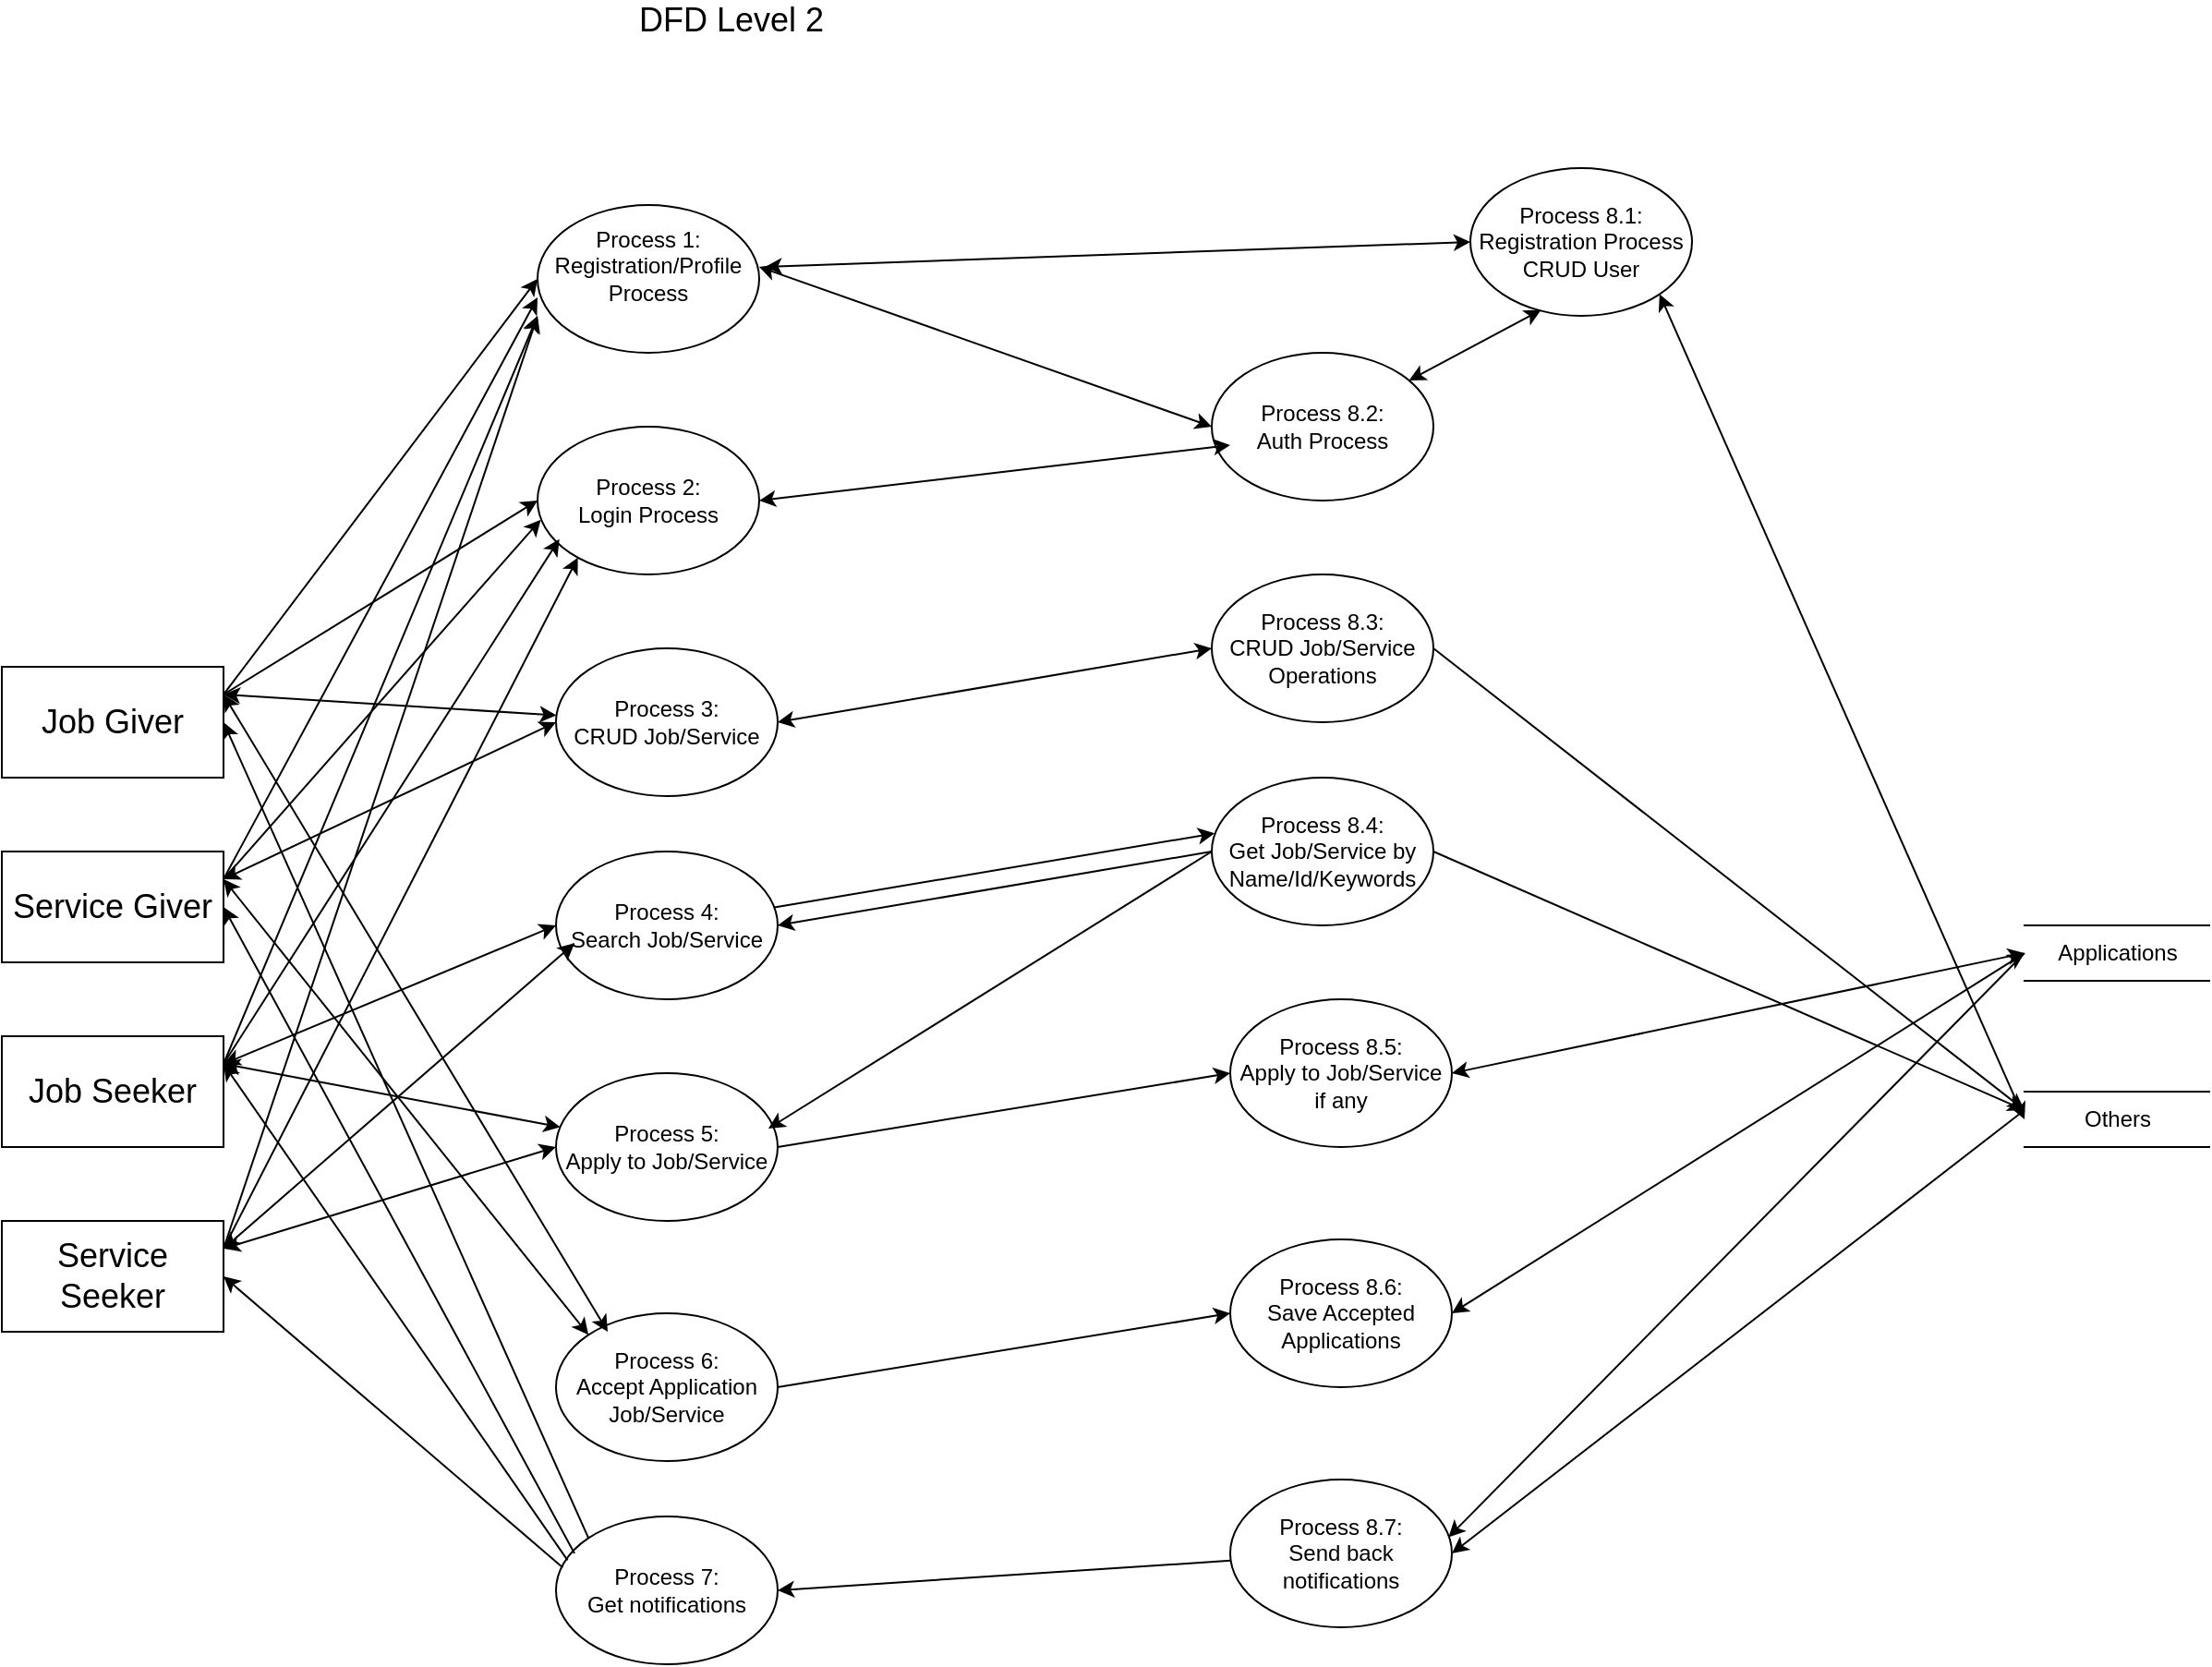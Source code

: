 <mxfile version="10.6.6" type="device"><diagram id="FUxGe3bpGTqjDw8od2aF" name="Page-1"><mxGraphModel dx="992" dy="580" grid="1" gridSize="10" guides="1" tooltips="1" connect="1" arrows="1" fold="1" page="1" pageScale="1" pageWidth="1654" pageHeight="1169" math="0" shadow="0"><root><mxCell id="0"/><mxCell id="1" parent="0"/><mxCell id="d3rOgKsIBYAisCl5lSKZ-1" value="&lt;font style=&quot;font-size: 18px&quot;&gt;DFD Level 2&lt;br&gt;&lt;/font&gt;" style="text;html=1;strokeColor=none;fillColor=none;align=center;verticalAlign=middle;whiteSpace=wrap;rounded=0;" vertex="1" parent="1"><mxGeometry x="690" y="50" width="160" height="20" as="geometry"/></mxCell><mxCell id="d3rOgKsIBYAisCl5lSKZ-2" value="&lt;font style=&quot;font-size: 18px&quot;&gt;Job Giver&lt;/font&gt;" style="rounded=0;whiteSpace=wrap;html=1;" vertex="1" parent="1"><mxGeometry x="375" y="410" width="120" height="60" as="geometry"/></mxCell><mxCell id="d3rOgKsIBYAisCl5lSKZ-3" value="&lt;font style=&quot;font-size: 18px&quot;&gt;Job Seeker&lt;/font&gt;" style="rounded=0;whiteSpace=wrap;html=1;" vertex="1" parent="1"><mxGeometry x="375" y="610" width="120" height="60" as="geometry"/></mxCell><mxCell id="d3rOgKsIBYAisCl5lSKZ-4" value="&lt;font style=&quot;font-size: 18px&quot;&gt;Service Giver&lt;/font&gt;" style="rounded=0;whiteSpace=wrap;html=1;" vertex="1" parent="1"><mxGeometry x="375" y="510" width="120" height="60" as="geometry"/></mxCell><mxCell id="d3rOgKsIBYAisCl5lSKZ-6" value="&lt;font style=&quot;font-size: 18px&quot;&gt;Service Seeker&lt;/font&gt;" style="rounded=0;whiteSpace=wrap;html=1;" vertex="1" parent="1"><mxGeometry x="375" y="710" width="120" height="60" as="geometry"/></mxCell><mxCell id="d3rOgKsIBYAisCl5lSKZ-20" value="&lt;font style=&quot;font-size: 12px&quot;&gt;Process 1:&lt;br&gt;Registration/Profile Process&lt;br&gt;&lt;/font&gt;&lt;br&gt;" style="ellipse;whiteSpace=wrap;html=1;" vertex="1" parent="1"><mxGeometry x="665" y="160" width="120" height="80" as="geometry"/></mxCell><mxCell id="d3rOgKsIBYAisCl5lSKZ-21" value="Process 2:&lt;br&gt;Login Process&lt;br&gt;" style="ellipse;whiteSpace=wrap;html=1;" vertex="1" parent="1"><mxGeometry x="665" y="280" width="120" height="80" as="geometry"/></mxCell><mxCell id="d3rOgKsIBYAisCl5lSKZ-22" value="Process 5:&lt;br&gt;Apply to Job/Service&lt;br&gt;" style="ellipse;whiteSpace=wrap;html=1;" vertex="1" parent="1"><mxGeometry x="675" y="630" width="120" height="80" as="geometry"/></mxCell><mxCell id="d3rOgKsIBYAisCl5lSKZ-23" value="Process 4:&lt;br&gt;Search Job/Service&lt;br&gt;" style="ellipse;whiteSpace=wrap;html=1;" vertex="1" parent="1"><mxGeometry x="675" y="510" width="120" height="80" as="geometry"/></mxCell><mxCell id="d3rOgKsIBYAisCl5lSKZ-24" value="Process 7:&lt;br&gt;Get notifications&lt;br&gt;" style="ellipse;whiteSpace=wrap;html=1;" vertex="1" parent="1"><mxGeometry x="675" y="870" width="120" height="80" as="geometry"/></mxCell><mxCell id="d3rOgKsIBYAisCl5lSKZ-25" value="Process 6:&lt;br&gt;Accept Application&lt;br&gt;Job/Service&lt;br&gt;" style="ellipse;whiteSpace=wrap;html=1;" vertex="1" parent="1"><mxGeometry x="675" y="760" width="120" height="80" as="geometry"/></mxCell><mxCell id="d3rOgKsIBYAisCl5lSKZ-27" value="Process 3:&lt;br&gt;CRUD Job/Service&lt;br&gt;" style="ellipse;whiteSpace=wrap;html=1;" vertex="1" parent="1"><mxGeometry x="675" y="400" width="120" height="80" as="geometry"/></mxCell><mxCell id="d3rOgKsIBYAisCl5lSKZ-32" value="" style="endArrow=classic;html=1;entryX=0;entryY=0.5;entryDx=0;entryDy=0;exitX=1;exitY=0.25;exitDx=0;exitDy=0;" edge="1" parent="1" source="d3rOgKsIBYAisCl5lSKZ-2" target="d3rOgKsIBYAisCl5lSKZ-21"><mxGeometry width="50" height="50" relative="1" as="geometry"><mxPoint x="375" y="1050" as="sourcePoint"/><mxPoint x="425" y="1000" as="targetPoint"/></mxGeometry></mxCell><mxCell id="d3rOgKsIBYAisCl5lSKZ-33" value="" style="endArrow=classic;html=1;entryX=0.015;entryY=0.629;entryDx=0;entryDy=0;exitX=1;exitY=0.25;exitDx=0;exitDy=0;entryPerimeter=0;" edge="1" parent="1" source="d3rOgKsIBYAisCl5lSKZ-4" target="d3rOgKsIBYAisCl5lSKZ-21"><mxGeometry width="50" height="50" relative="1" as="geometry"><mxPoint x="505.059" y="434.941" as="sourcePoint"/><mxPoint x="674.471" y="330.235" as="targetPoint"/></mxGeometry></mxCell><mxCell id="d3rOgKsIBYAisCl5lSKZ-34" value="" style="endArrow=classic;html=1;entryX=0.015;entryY=0.629;entryDx=0;entryDy=0;exitX=1;exitY=0.25;exitDx=0;exitDy=0;entryPerimeter=0;" edge="1" parent="1" source="d3rOgKsIBYAisCl5lSKZ-3"><mxGeometry width="50" height="50" relative="1" as="geometry"><mxPoint x="505.059" y="534.941" as="sourcePoint"/><mxPoint x="676.824" y="340.824" as="targetPoint"/></mxGeometry></mxCell><mxCell id="d3rOgKsIBYAisCl5lSKZ-35" value="" style="endArrow=classic;html=1;entryX=0.015;entryY=0.629;entryDx=0;entryDy=0;exitX=1;exitY=0.25;exitDx=0;exitDy=0;entryPerimeter=0;" edge="1" parent="1" source="d3rOgKsIBYAisCl5lSKZ-6"><mxGeometry width="50" height="50" relative="1" as="geometry"><mxPoint x="505.059" y="634.941" as="sourcePoint"/><mxPoint x="686.824" y="350.824" as="targetPoint"/></mxGeometry></mxCell><mxCell id="d3rOgKsIBYAisCl5lSKZ-36" value="" style="endArrow=classic;html=1;entryX=0;entryY=0.5;entryDx=0;entryDy=0;exitX=1;exitY=0.25;exitDx=0;exitDy=0;" edge="1" parent="1" target="d3rOgKsIBYAisCl5lSKZ-20"><mxGeometry width="50" height="50" relative="1" as="geometry"><mxPoint x="495.059" y="424.941" as="sourcePoint"/><mxPoint x="664.471" y="320.235" as="targetPoint"/></mxGeometry></mxCell><mxCell id="d3rOgKsIBYAisCl5lSKZ-37" value="" style="endArrow=classic;html=1;exitX=1;exitY=0.25;exitDx=0;exitDy=0;" edge="1" parent="1" source="d3rOgKsIBYAisCl5lSKZ-4"><mxGeometry width="50" height="50" relative="1" as="geometry"><mxPoint x="505.059" y="534.941" as="sourcePoint"/><mxPoint x="665" y="210" as="targetPoint"/></mxGeometry></mxCell><mxCell id="d3rOgKsIBYAisCl5lSKZ-38" value="" style="endArrow=classic;html=1;exitX=1;exitY=0.25;exitDx=0;exitDy=0;" edge="1" parent="1" source="d3rOgKsIBYAisCl5lSKZ-3"><mxGeometry width="50" height="50" relative="1" as="geometry"><mxPoint x="505.059" y="634.941" as="sourcePoint"/><mxPoint x="665" y="220" as="targetPoint"/></mxGeometry></mxCell><mxCell id="d3rOgKsIBYAisCl5lSKZ-39" value="" style="endArrow=classic;html=1;exitX=1;exitY=0.25;exitDx=0;exitDy=0;" edge="1" parent="1" source="d3rOgKsIBYAisCl5lSKZ-6"><mxGeometry width="50" height="50" relative="1" as="geometry"><mxPoint x="505.059" y="734.941" as="sourcePoint"/><mxPoint x="665" y="220" as="targetPoint"/></mxGeometry></mxCell><mxCell id="d3rOgKsIBYAisCl5lSKZ-45" value="" style="endArrow=classic;startArrow=classic;html=1;entryX=0;entryY=0.5;entryDx=0;entryDy=0;exitX=1;exitY=0.25;exitDx=0;exitDy=0;" edge="1" parent="1" source="d3rOgKsIBYAisCl5lSKZ-4" target="d3rOgKsIBYAisCl5lSKZ-27"><mxGeometry width="50" height="50" relative="1" as="geometry"><mxPoint x="495" y="550" as="sourcePoint"/><mxPoint x="545" y="500" as="targetPoint"/></mxGeometry></mxCell><mxCell id="d3rOgKsIBYAisCl5lSKZ-46" value="" style="endArrow=classic;startArrow=classic;html=1;entryX=0;entryY=0;entryDx=0;entryDy=0;exitX=1;exitY=0.25;exitDx=0;exitDy=0;" edge="1" parent="1" source="d3rOgKsIBYAisCl5lSKZ-4" target="d3rOgKsIBYAisCl5lSKZ-25"><mxGeometry width="50" height="50" relative="1" as="geometry"><mxPoint x="505.059" y="534.941" as="sourcePoint"/><mxPoint x="685.059" y="450.235" as="targetPoint"/></mxGeometry></mxCell><mxCell id="d3rOgKsIBYAisCl5lSKZ-47" value="" style="endArrow=classic;startArrow=classic;html=1;exitX=1;exitY=0.25;exitDx=0;exitDy=0;" edge="1" parent="1" source="d3rOgKsIBYAisCl5lSKZ-2" target="d3rOgKsIBYAisCl5lSKZ-27"><mxGeometry width="50" height="50" relative="1" as="geometry"><mxPoint x="505" y="520" as="sourcePoint"/><mxPoint x="675" y="450" as="targetPoint"/></mxGeometry></mxCell><mxCell id="d3rOgKsIBYAisCl5lSKZ-48" value="" style="endArrow=classic;startArrow=classic;html=1;exitX=1;exitY=0.25;exitDx=0;exitDy=0;" edge="1" parent="1" source="d3rOgKsIBYAisCl5lSKZ-2"><mxGeometry width="50" height="50" relative="1" as="geometry"><mxPoint x="505.059" y="534.941" as="sourcePoint"/><mxPoint x="703" y="770" as="targetPoint"/></mxGeometry></mxCell><mxCell id="d3rOgKsIBYAisCl5lSKZ-49" value="" style="endArrow=classic;startArrow=classic;html=1;entryX=0;entryY=0.5;entryDx=0;entryDy=0;exitX=1;exitY=0.25;exitDx=0;exitDy=0;" edge="1" parent="1" source="d3rOgKsIBYAisCl5lSKZ-3" target="d3rOgKsIBYAisCl5lSKZ-23"><mxGeometry width="50" height="50" relative="1" as="geometry"><mxPoint x="375" y="1020" as="sourcePoint"/><mxPoint x="425" y="970" as="targetPoint"/></mxGeometry></mxCell><mxCell id="d3rOgKsIBYAisCl5lSKZ-50" value="" style="endArrow=classic;startArrow=classic;html=1;entryX=0;entryY=0.5;entryDx=0;entryDy=0;exitX=1;exitY=0.25;exitDx=0;exitDy=0;" edge="1" parent="1" source="d3rOgKsIBYAisCl5lSKZ-6"><mxGeometry width="50" height="50" relative="1" as="geometry"><mxPoint x="505.059" y="634.941" as="sourcePoint"/><mxPoint x="685.059" y="559.647" as="targetPoint"/></mxGeometry></mxCell><mxCell id="d3rOgKsIBYAisCl5lSKZ-51" value="" style="endArrow=classic;startArrow=classic;html=1;exitX=1;exitY=0.25;exitDx=0;exitDy=0;" edge="1" parent="1" source="d3rOgKsIBYAisCl5lSKZ-3" target="d3rOgKsIBYAisCl5lSKZ-22"><mxGeometry width="50" height="50" relative="1" as="geometry"><mxPoint x="505.059" y="634.941" as="sourcePoint"/><mxPoint x="685" y="560" as="targetPoint"/></mxGeometry></mxCell><mxCell id="d3rOgKsIBYAisCl5lSKZ-52" value="" style="endArrow=classic;startArrow=classic;html=1;exitX=1;exitY=0.25;exitDx=0;exitDy=0;entryX=0;entryY=0.5;entryDx=0;entryDy=0;" edge="1" parent="1" source="d3rOgKsIBYAisCl5lSKZ-6" target="d3rOgKsIBYAisCl5lSKZ-22"><mxGeometry width="50" height="50" relative="1" as="geometry"><mxPoint x="505.059" y="634.941" as="sourcePoint"/><mxPoint x="687.234" y="669.187" as="targetPoint"/></mxGeometry></mxCell><mxCell id="d3rOgKsIBYAisCl5lSKZ-53" value="" style="endArrow=classic;html=1;exitX=0.03;exitY=0.345;exitDx=0;exitDy=0;exitPerimeter=0;entryX=1;entryY=0.5;entryDx=0;entryDy=0;" edge="1" parent="1" source="d3rOgKsIBYAisCl5lSKZ-24" target="d3rOgKsIBYAisCl5lSKZ-6"><mxGeometry width="50" height="50" relative="1" as="geometry"><mxPoint x="375" y="1020" as="sourcePoint"/><mxPoint x="545" y="780" as="targetPoint"/></mxGeometry></mxCell><mxCell id="d3rOgKsIBYAisCl5lSKZ-54" value="" style="endArrow=classic;html=1;exitX=0.052;exitY=0.296;exitDx=0;exitDy=0;exitPerimeter=0;entryX=1;entryY=0.25;entryDx=0;entryDy=0;" edge="1" parent="1" source="d3rOgKsIBYAisCl5lSKZ-24" target="d3rOgKsIBYAisCl5lSKZ-3"><mxGeometry width="50" height="50" relative="1" as="geometry"><mxPoint x="688.588" y="907.882" as="sourcePoint"/><mxPoint x="505.059" y="750.235" as="targetPoint"/></mxGeometry></mxCell><mxCell id="d3rOgKsIBYAisCl5lSKZ-55" value="" style="endArrow=classic;html=1;entryX=1;entryY=0.5;entryDx=0;entryDy=0;" edge="1" parent="1" target="d3rOgKsIBYAisCl5lSKZ-4"><mxGeometry width="50" height="50" relative="1" as="geometry"><mxPoint x="685" y="890" as="sourcePoint"/><mxPoint x="505.059" y="634.941" as="targetPoint"/></mxGeometry></mxCell><mxCell id="d3rOgKsIBYAisCl5lSKZ-56" value="" style="endArrow=classic;html=1;entryX=1;entryY=0.5;entryDx=0;entryDy=0;exitX=0;exitY=0;exitDx=0;exitDy=0;" edge="1" parent="1" source="d3rOgKsIBYAisCl5lSKZ-24" target="d3rOgKsIBYAisCl5lSKZ-2"><mxGeometry width="50" height="50" relative="1" as="geometry"><mxPoint x="695" y="900" as="sourcePoint"/><mxPoint x="505.059" y="550.235" as="targetPoint"/></mxGeometry></mxCell><mxCell id="d3rOgKsIBYAisCl5lSKZ-65" value="Applications" style="html=1;dashed=0;whitespace=wrap;shape=partialRectangle;right=0;left=0;fillColor=none;" vertex="1" parent="1"><mxGeometry x="1470" y="550" width="100" height="30" as="geometry"/></mxCell><mxCell id="d3rOgKsIBYAisCl5lSKZ-66" value="Others" style="html=1;dashed=0;whitespace=wrap;shape=partialRectangle;right=0;left=0;fillColor=none;" vertex="1" parent="1"><mxGeometry x="1470" y="640" width="100" height="30" as="geometry"/></mxCell><mxCell id="d3rOgKsIBYAisCl5lSKZ-70" value="Process 8.1:&lt;br&gt;Registration Process&lt;br&gt;CRUD User&lt;br&gt;" style="ellipse;whiteSpace=wrap;html=1;" vertex="1" parent="1"><mxGeometry x="1170" y="140" width="120" height="80" as="geometry"/></mxCell><mxCell id="d3rOgKsIBYAisCl5lSKZ-71" value="Process 8.2:&lt;br&gt;Auth Process&lt;br&gt;" style="ellipse;whiteSpace=wrap;html=1;" vertex="1" parent="1"><mxGeometry x="1030" y="240" width="120" height="80" as="geometry"/></mxCell><mxCell id="d3rOgKsIBYAisCl5lSKZ-72" value="Process 8.3:&lt;br&gt;CRUD Job/Service&lt;br&gt;Operations&lt;br&gt;" style="ellipse;whiteSpace=wrap;html=1;" vertex="1" parent="1"><mxGeometry x="1030" y="360" width="120" height="80" as="geometry"/></mxCell><mxCell id="d3rOgKsIBYAisCl5lSKZ-73" value="Process 8.4:&lt;br&gt;Get Job/Service by Name/Id/Keywords&lt;br&gt;" style="ellipse;whiteSpace=wrap;html=1;" vertex="1" parent="1"><mxGeometry x="1030" y="470" width="120" height="80" as="geometry"/></mxCell><mxCell id="d3rOgKsIBYAisCl5lSKZ-74" value="Process 8.5:&lt;br&gt;Apply to Job/Service&lt;br&gt;if any&lt;br&gt;" style="ellipse;whiteSpace=wrap;html=1;" vertex="1" parent="1"><mxGeometry x="1040" y="590" width="120" height="80" as="geometry"/></mxCell><mxCell id="d3rOgKsIBYAisCl5lSKZ-76" value="Process 8.6:&lt;br&gt;Save Accepted Applications&lt;br&gt;" style="ellipse;whiteSpace=wrap;html=1;" vertex="1" parent="1"><mxGeometry x="1040" y="720" width="120" height="80" as="geometry"/></mxCell><mxCell id="d3rOgKsIBYAisCl5lSKZ-77" value="Process 8.7:&lt;br&gt;Send back notifications&lt;br&gt;" style="ellipse;whiteSpace=wrap;html=1;" vertex="1" parent="1"><mxGeometry x="1040" y="850" width="120" height="80" as="geometry"/></mxCell><mxCell id="d3rOgKsIBYAisCl5lSKZ-81" value="" style="endArrow=classic;html=1;entryX=0;entryY=0.5;entryDx=0;entryDy=0;exitX=1;exitY=0.5;exitDx=0;exitDy=0;" edge="1" parent="1" source="d3rOgKsIBYAisCl5lSKZ-25" target="d3rOgKsIBYAisCl5lSKZ-76"><mxGeometry width="50" height="50" relative="1" as="geometry"><mxPoint x="410" y="1020" as="sourcePoint"/><mxPoint x="460" y="970" as="targetPoint"/></mxGeometry></mxCell><mxCell id="d3rOgKsIBYAisCl5lSKZ-82" value="" style="endArrow=classic;html=1;entryX=1;entryY=0.5;entryDx=0;entryDy=0;" edge="1" parent="1" source="d3rOgKsIBYAisCl5lSKZ-77" target="d3rOgKsIBYAisCl5lSKZ-24"><mxGeometry width="50" height="50" relative="1" as="geometry"><mxPoint x="410" y="1020" as="sourcePoint"/><mxPoint x="460" y="970" as="targetPoint"/></mxGeometry></mxCell><mxCell id="d3rOgKsIBYAisCl5lSKZ-83" value="" style="endArrow=classic;html=1;entryX=0;entryY=0.5;entryDx=0;entryDy=0;exitX=1;exitY=0.5;exitDx=0;exitDy=0;" edge="1" parent="1" source="d3rOgKsIBYAisCl5lSKZ-22" target="d3rOgKsIBYAisCl5lSKZ-74"><mxGeometry width="50" height="50" relative="1" as="geometry"><mxPoint x="410" y="1020" as="sourcePoint"/><mxPoint x="460" y="970" as="targetPoint"/></mxGeometry></mxCell><mxCell id="d3rOgKsIBYAisCl5lSKZ-84" value="" style="endArrow=classic;html=1;exitX=0;exitY=0.5;exitDx=0;exitDy=0;entryX=0.958;entryY=0.375;entryDx=0;entryDy=0;entryPerimeter=0;" edge="1" parent="1" source="d3rOgKsIBYAisCl5lSKZ-73" target="d3rOgKsIBYAisCl5lSKZ-22"><mxGeometry width="50" height="50" relative="1" as="geometry"><mxPoint x="410" y="1020" as="sourcePoint"/><mxPoint x="830" y="590" as="targetPoint"/></mxGeometry></mxCell><mxCell id="d3rOgKsIBYAisCl5lSKZ-85" value="" style="endArrow=classic;html=1;entryX=1;entryY=0.5;entryDx=0;entryDy=0;exitX=0;exitY=0.5;exitDx=0;exitDy=0;" edge="1" parent="1" source="d3rOgKsIBYAisCl5lSKZ-73" target="d3rOgKsIBYAisCl5lSKZ-23"><mxGeometry width="50" height="50" relative="1" as="geometry"><mxPoint x="1020" y="510" as="sourcePoint"/><mxPoint x="800" y="670" as="targetPoint"/></mxGeometry></mxCell><mxCell id="d3rOgKsIBYAisCl5lSKZ-86" value="" style="endArrow=classic;html=1;entryX=0.013;entryY=0.377;entryDx=0;entryDy=0;entryPerimeter=0;" edge="1" parent="1" source="d3rOgKsIBYAisCl5lSKZ-23" target="d3rOgKsIBYAisCl5lSKZ-73"><mxGeometry width="50" height="50" relative="1" as="geometry"><mxPoint x="805" y="540" as="sourcePoint"/><mxPoint x="1030" y="500" as="targetPoint"/></mxGeometry></mxCell><mxCell id="d3rOgKsIBYAisCl5lSKZ-87" value="" style="endArrow=classic;startArrow=classic;html=1;exitX=1;exitY=0.5;exitDx=0;exitDy=0;" edge="1" parent="1" source="d3rOgKsIBYAisCl5lSKZ-21"><mxGeometry width="50" height="50" relative="1" as="geometry"><mxPoint x="830" y="480" as="sourcePoint"/><mxPoint x="1040" y="290" as="targetPoint"/></mxGeometry></mxCell><mxCell id="d3rOgKsIBYAisCl5lSKZ-88" value="" style="endArrow=classic;startArrow=classic;html=1;exitX=1;exitY=0.5;exitDx=0;exitDy=0;entryX=0;entryY=0.5;entryDx=0;entryDy=0;" edge="1" parent="1" source="d3rOgKsIBYAisCl5lSKZ-27" target="d3rOgKsIBYAisCl5lSKZ-72"><mxGeometry width="50" height="50" relative="1" as="geometry"><mxPoint x="410" y="1020" as="sourcePoint"/><mxPoint x="1040" y="420" as="targetPoint"/></mxGeometry></mxCell><mxCell id="d3rOgKsIBYAisCl5lSKZ-91" value="" style="endArrow=classic;startArrow=classic;html=1;exitX=0.999;exitY=0.418;exitDx=0;exitDy=0;entryX=0;entryY=0.5;entryDx=0;entryDy=0;exitPerimeter=0;" edge="1" parent="1" source="d3rOgKsIBYAisCl5lSKZ-20" target="d3rOgKsIBYAisCl5lSKZ-71"><mxGeometry width="50" height="50" relative="1" as="geometry"><mxPoint x="795" y="330" as="sourcePoint"/><mxPoint x="1050" y="300" as="targetPoint"/></mxGeometry></mxCell><mxCell id="d3rOgKsIBYAisCl5lSKZ-92" value="" style="endArrow=classic;startArrow=classic;html=1;entryX=0;entryY=0.5;entryDx=0;entryDy=0;exitX=1.027;exitY=0.418;exitDx=0;exitDy=0;exitPerimeter=0;" edge="1" parent="1" source="d3rOgKsIBYAisCl5lSKZ-20" target="d3rOgKsIBYAisCl5lSKZ-70"><mxGeometry width="50" height="50" relative="1" as="geometry"><mxPoint x="410" y="1020" as="sourcePoint"/><mxPoint x="460" y="970" as="targetPoint"/></mxGeometry></mxCell><mxCell id="d3rOgKsIBYAisCl5lSKZ-93" value="" style="endArrow=classic;startArrow=classic;html=1;entryX=0.319;entryY=0.96;entryDx=0;entryDy=0;entryPerimeter=0;" edge="1" parent="1" source="d3rOgKsIBYAisCl5lSKZ-71" target="d3rOgKsIBYAisCl5lSKZ-70"><mxGeometry width="50" height="50" relative="1" as="geometry"><mxPoint x="410" y="1020" as="sourcePoint"/><mxPoint x="460" y="970" as="targetPoint"/></mxGeometry></mxCell><mxCell id="d3rOgKsIBYAisCl5lSKZ-94" value="" style="endArrow=classic;startArrow=classic;html=1;entryX=0;entryY=0.5;entryDx=0;entryDy=0;exitX=1;exitY=1;exitDx=0;exitDy=0;" edge="1" parent="1" source="d3rOgKsIBYAisCl5lSKZ-70" target="d3rOgKsIBYAisCl5lSKZ-66"><mxGeometry width="50" height="50" relative="1" as="geometry"><mxPoint x="830" y="1020" as="sourcePoint"/><mxPoint x="880" y="970" as="targetPoint"/></mxGeometry></mxCell><mxCell id="d3rOgKsIBYAisCl5lSKZ-95" value="" style="endArrow=classic;startArrow=classic;html=1;exitX=1;exitY=0.5;exitDx=0;exitDy=0;entryX=0;entryY=0.5;entryDx=0;entryDy=0;" edge="1" parent="1" source="d3rOgKsIBYAisCl5lSKZ-74" target="d3rOgKsIBYAisCl5lSKZ-65"><mxGeometry width="50" height="50" relative="1" as="geometry"><mxPoint x="830" y="1020" as="sourcePoint"/><mxPoint x="1470" y="570" as="targetPoint"/></mxGeometry></mxCell><mxCell id="d3rOgKsIBYAisCl5lSKZ-96" value="" style="endArrow=classic;html=1;exitX=1;exitY=0.5;exitDx=0;exitDy=0;" edge="1" parent="1" source="d3rOgKsIBYAisCl5lSKZ-73"><mxGeometry width="50" height="50" relative="1" as="geometry"><mxPoint x="830" y="1020" as="sourcePoint"/><mxPoint x="1470" y="650" as="targetPoint"/></mxGeometry></mxCell><mxCell id="d3rOgKsIBYAisCl5lSKZ-97" value="" style="endArrow=classic;html=1;exitX=1;exitY=0.5;exitDx=0;exitDy=0;" edge="1" parent="1" source="d3rOgKsIBYAisCl5lSKZ-72"><mxGeometry width="50" height="50" relative="1" as="geometry"><mxPoint x="1160" y="520" as="sourcePoint"/><mxPoint x="1470" y="650" as="targetPoint"/></mxGeometry></mxCell><mxCell id="d3rOgKsIBYAisCl5lSKZ-98" value="" style="endArrow=classic;html=1;entryX=0.985;entryY=0.39;entryDx=0;entryDy=0;entryPerimeter=0;exitX=0;exitY=0.5;exitDx=0;exitDy=0;" edge="1" parent="1" source="d3rOgKsIBYAisCl5lSKZ-65" target="d3rOgKsIBYAisCl5lSKZ-77"><mxGeometry width="50" height="50" relative="1" as="geometry"><mxPoint x="830" y="1020" as="sourcePoint"/><mxPoint x="880" y="970" as="targetPoint"/></mxGeometry></mxCell><mxCell id="d3rOgKsIBYAisCl5lSKZ-99" value="" style="endArrow=classic;startArrow=classic;html=1;exitX=1;exitY=0.5;exitDx=0;exitDy=0;entryX=0;entryY=0.5;entryDx=0;entryDy=0;" edge="1" parent="1" source="d3rOgKsIBYAisCl5lSKZ-76" target="d3rOgKsIBYAisCl5lSKZ-65"><mxGeometry width="50" height="50" relative="1" as="geometry"><mxPoint x="1170" y="640" as="sourcePoint"/><mxPoint x="1480" y="575" as="targetPoint"/></mxGeometry></mxCell><mxCell id="d3rOgKsIBYAisCl5lSKZ-100" value="" style="endArrow=classic;html=1;entryX=1;entryY=0.5;entryDx=0;entryDy=0;" edge="1" parent="1" target="d3rOgKsIBYAisCl5lSKZ-77"><mxGeometry width="50" height="50" relative="1" as="geometry"><mxPoint x="1470" y="650" as="sourcePoint"/><mxPoint x="880" y="970" as="targetPoint"/></mxGeometry></mxCell></root></mxGraphModel></diagram></mxfile>